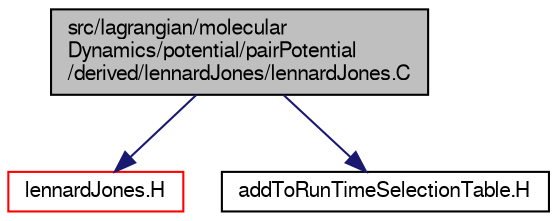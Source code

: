 digraph "src/lagrangian/molecularDynamics/potential/pairPotential/derived/lennardJones/lennardJones.C"
{
  bgcolor="transparent";
  edge [fontname="FreeSans",fontsize="10",labelfontname="FreeSans",labelfontsize="10"];
  node [fontname="FreeSans",fontsize="10",shape=record];
  Node0 [label="src/lagrangian/molecular\lDynamics/potential/pairPotential\l/derived/lennardJones/lennardJones.C",height=0.2,width=0.4,color="black", fillcolor="grey75", style="filled", fontcolor="black"];
  Node0 -> Node1 [color="midnightblue",fontsize="10",style="solid",fontname="FreeSans"];
  Node1 [label="lennardJones.H",height=0.2,width=0.4,color="red",URL="$a06557.html"];
  Node0 -> Node101 [color="midnightblue",fontsize="10",style="solid",fontname="FreeSans"];
  Node101 [label="addToRunTimeSelectionTable.H",height=0.2,width=0.4,color="black",URL="$a09263.html",tooltip="Macros for easy insertion into run-time selection tables. "];
}
